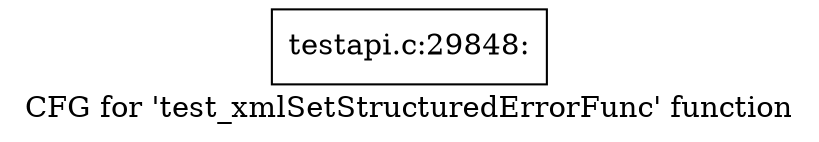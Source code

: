 digraph "CFG for 'test_xmlSetStructuredErrorFunc' function" {
	label="CFG for 'test_xmlSetStructuredErrorFunc' function";

	Node0x50c3600 [shape=record,label="{testapi.c:29848:}"];
}

